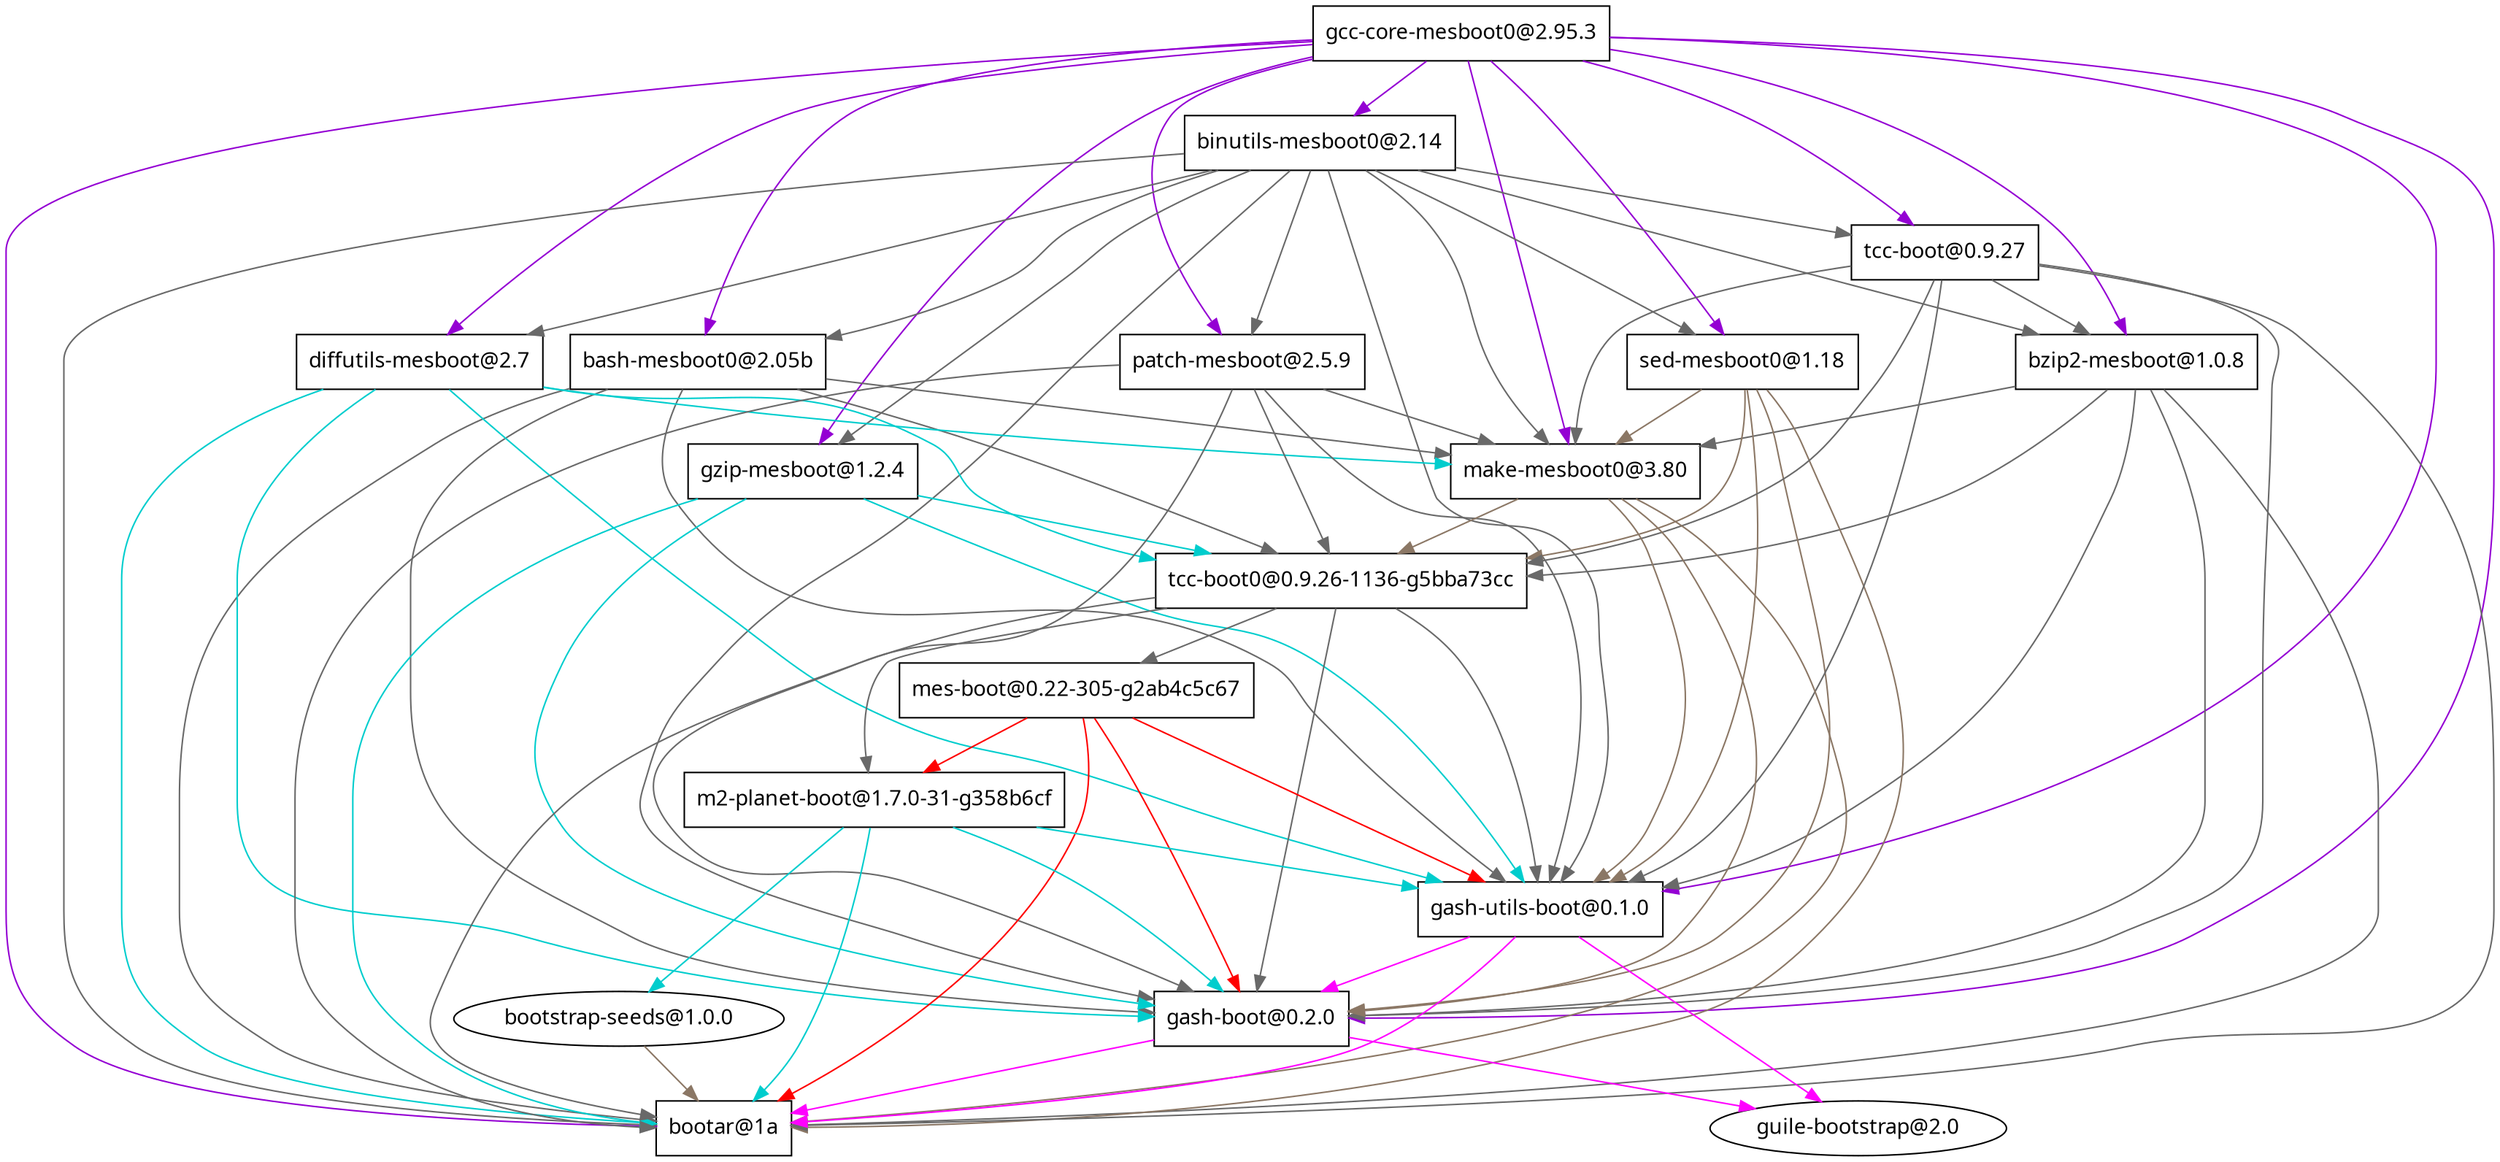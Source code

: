 digraph "Guix package" {
  "139965588787520" [label = "gcc-core-mesboot0@2.95.3", shape = box, fontname = sans];
  "139965588787520" -> "139965588787680" [color = darkviolet];
  "139965588787520" -> "139965588788480" [color = darkviolet];
  "139965588787520" -> "139965588788640" [color = darkviolet];
  "139965588787520" -> "139965588788160" [color = darkviolet];
  "139965588787520" -> "139965588788960" [color = darkviolet];
  "139965588787520" -> "139965588788000" [color = darkviolet];
  "139965588787520" -> "139965588787840" [color = darkviolet];
  "139965588787520" -> "139965588788320" [color = darkviolet];
  "139965588787520" -> "139965588788800" [color = darkviolet];
  "139965588787520" -> "139965588789920" [color = darkviolet];
  "139965588787520" -> "139965588789760" [color = darkviolet];
  "139965588787520" -> "139965588790080" [color = darkviolet];
 # "139965588787520" -> "139965749563136" [color = darkviolet];
  "139965588787680" [label = "binutils-mesboot0@2.14", shape = box, fontname = sans];
  "139965588787680" -> "139965588788480" [color = dimgrey];
  "139965588787680" -> "139965588788640" [color = dimgrey];
  "139965588787680" -> "139965588788160" [color = dimgrey];
  "139965588787680" -> "139965588788960" [color = dimgrey];
  "139965588787680" -> "139965588788000" [color = dimgrey];
  "139965588787680" -> "139965588787840" [color = dimgrey];
  "139965588787680" -> "139965588788320" [color = dimgrey];
  "139965588787680" -> "139965588788800" [color = dimgrey];
  "139965588787680" -> "139965588789920" [color = dimgrey];
  "139965588787680" -> "139965588789760" [color = dimgrey];
  "139965588787680" -> "139965588790080" [color = dimgrey];
#  "139965588787680" -> "139965749563136" [color = dimgrey];
  "139965588788480" [label = "bash-mesboot0@2.05b", shape = box, fontname = sans];
  "139965588788480" -> "139965588788800" [color = dimgrey];
  "139965588788480" -> "139965588789120" [color = dimgrey];
  "139965588788480" -> "139965588789920" [color = dimgrey];
  "139965588788480" -> "139965588789760" [color = dimgrey];
  "139965588788480" -> "139965588790080" [color = dimgrey];
#  "139965588788480" -> "139965749563136" [color = dimgrey];
  "139965588788800" [label = "make-mesboot0@3.80", shape = box, fontname = sans];
  "139965588788800" -> "139965588789120" [color = peachpuff4];
  "139965588788800" -> "139965588789920" [color = peachpuff4];
  "139965588788800" -> "139965588789760" [color = peachpuff4];
  "139965588788800" -> "139965588790080" [color = peachpuff4];
#  "139965588788800" -> "139965749563136" [color = peachpuff4];
  "139965588789120" [label = "tcc-boot0@0.9.26-1136-g5bba73cc", shape = box, fontname = sans];
  "139965588789120" -> "139965588789280" [color = dimgrey];
  "139965588789120" -> "139965588789440" [color = dimgrey];
  "139965588789120" -> "139965588789920" [color = dimgrey];
  "139965588789120" -> "139965588789760" [color = dimgrey];
  "139965588789120" -> "139965588790080" [color = dimgrey];
#  "139965588789120" -> "139965749563136" [color = dimgrey];
  "139965588789280" [label = "mes-boot@0.22-305-g2ab4c5c67", shape = box, fontname = sans];
  "139965588789280" -> "139965588789440" [color = red];
  "139965588789280" -> "139965588789920" [color = red];
  "139965588789280" -> "139965588789760" [color = red];
  "139965588789280" -> "139965588790080" [color = red];
#  "139965588789280" -> "139965749563136" [color = red];
  "139965588789440" [label = "m2-planet-boot@1.7.0-31-g358b6cf", shape = box, fontname = sans];
  "139965588789440" -> "139965588789600" [color = cyan3];
  "139965588789440" -> "139965588789920" [color = cyan3];
  "139965588789440" -> "139965588789760" [color = cyan3];
  "139965588789440" -> "139965588790080" [color = cyan3];
#  "139965588789440" -> "139965749563136" [color = cyan3];
  "139965588789600" [label = "bootstrap-seeds@1.0.0", shape = ellipse, fontname = sans];
  "139965588789600" -> "139965588790080" [color = peachpuff4];
  "139965588790080" [label = "bootar@1a", shape = box, fontname = sans];
#  "139965588790080" -> "139965749563136" [color = darkseagreen];
  "139965749563136" [label = "guile-bootstrap@2.0", shape = ellipse, fontname = sans];
  "139965588789920" [label = "gash-boot@0.2.0", shape = box, fontname = sans];
  "139965588789920" -> "139965588790080" [color = magenta];
  "139965588789920" -> "139965749563136" [color = magenta];
  "139965588789760" [label = "gash-utils-boot@0.1.0", shape = box, fontname = sans];
  "139965588789760" -> "139965588790080" [color = magenta];
  "139965588789760" -> "139965588789920" [color = magenta];
  "139965588789760" -> "139965749563136" [color = magenta];
  "139965588788640" [label = "bzip2-mesboot@1.0.8", shape = box, fontname = sans];
  "139965588788640" -> "139965588788800" [color = dimgrey];
  "139965588788640" -> "139965588789120" [color = dimgrey];
  "139965588788640" -> "139965588789920" [color = dimgrey];
  "139965588788640" -> "139965588789760" [color = dimgrey];
  "139965588788640" -> "139965588790080" [color = dimgrey];
#  "139965588788640" -> "139965749563136" [color = dimgrey];
  "139965588788160" [label = "diffutils-mesboot@2.7", shape = box, fontname = sans];
  "139965588788160" -> "139965588788800" [color = cyan3];
  "139965588788160" -> "139965588789120" [color = cyan3];
  "139965588788160" -> "139965588789920" [color = cyan3];
  "139965588788160" -> "139965588789760" [color = cyan3];
  "139965588788160" -> "139965588790080" [color = cyan3];
#  "139965588788160" -> "139965749563136" [color = cyan3];
  "139965588788960" [label = "gzip-mesboot@1.2.4", shape = box, fontname = sans];
  "139965588788960" -> "139965588789120" [color = cyan3];
  "139965588788960" -> "139965588789920" [color = cyan3];
  "139965588788960" -> "139965588789760" [color = cyan3];
  "139965588788960" -> "139965588790080" [color = cyan3];
#  "139965588788960" -> "139965749563136" [color = cyan3];
  "139965588788000" [label = "patch-mesboot@2.5.9", shape = box, fontname = sans];
  "139965588788000" -> "139965588788800" [color = dimgrey];
  "139965588788000" -> "139965588789120" [color = dimgrey];
  "139965588788000" -> "139965588789920" [color = dimgrey];
  "139965588788000" -> "139965588789760" [color = dimgrey];
  "139965588788000" -> "139965588790080" [color = dimgrey];
#  "139965588788000" -> "139965749563136" [color = dimgrey];
  "139965588787840" [label = "sed-mesboot0@1.18", shape = box, fontname = sans];
  "139965588787840" -> "139965588788800" [color = peachpuff4];
  "139965588787840" -> "139965588789120" [color = peachpuff4];
  "139965588787840" -> "139965588789920" [color = peachpuff4];
  "139965588787840" -> "139965588789760" [color = peachpuff4];
  "139965588787840" -> "139965588790080" [color = peachpuff4];
#  "139965588787840" -> "139965749563136" [color = peachpuff4];
  "139965588788320" [label = "tcc-boot@0.9.27", shape = box, fontname = sans];
  "139965588788320" -> "139965588788640" [color = dimgrey];
  "139965588788320" -> "139965588788800" [color = dimgrey];
  "139965588788320" -> "139965588789120" [color = dimgrey];
  "139965588788320" -> "139965588789920" [color = dimgrey];
  "139965588788320" -> "139965588789760" [color = dimgrey];
  "139965588788320" -> "139965588790080" [color = dimgrey];
#  "139965588788320" -> "139965749563136" [color = dimgrey];

}
